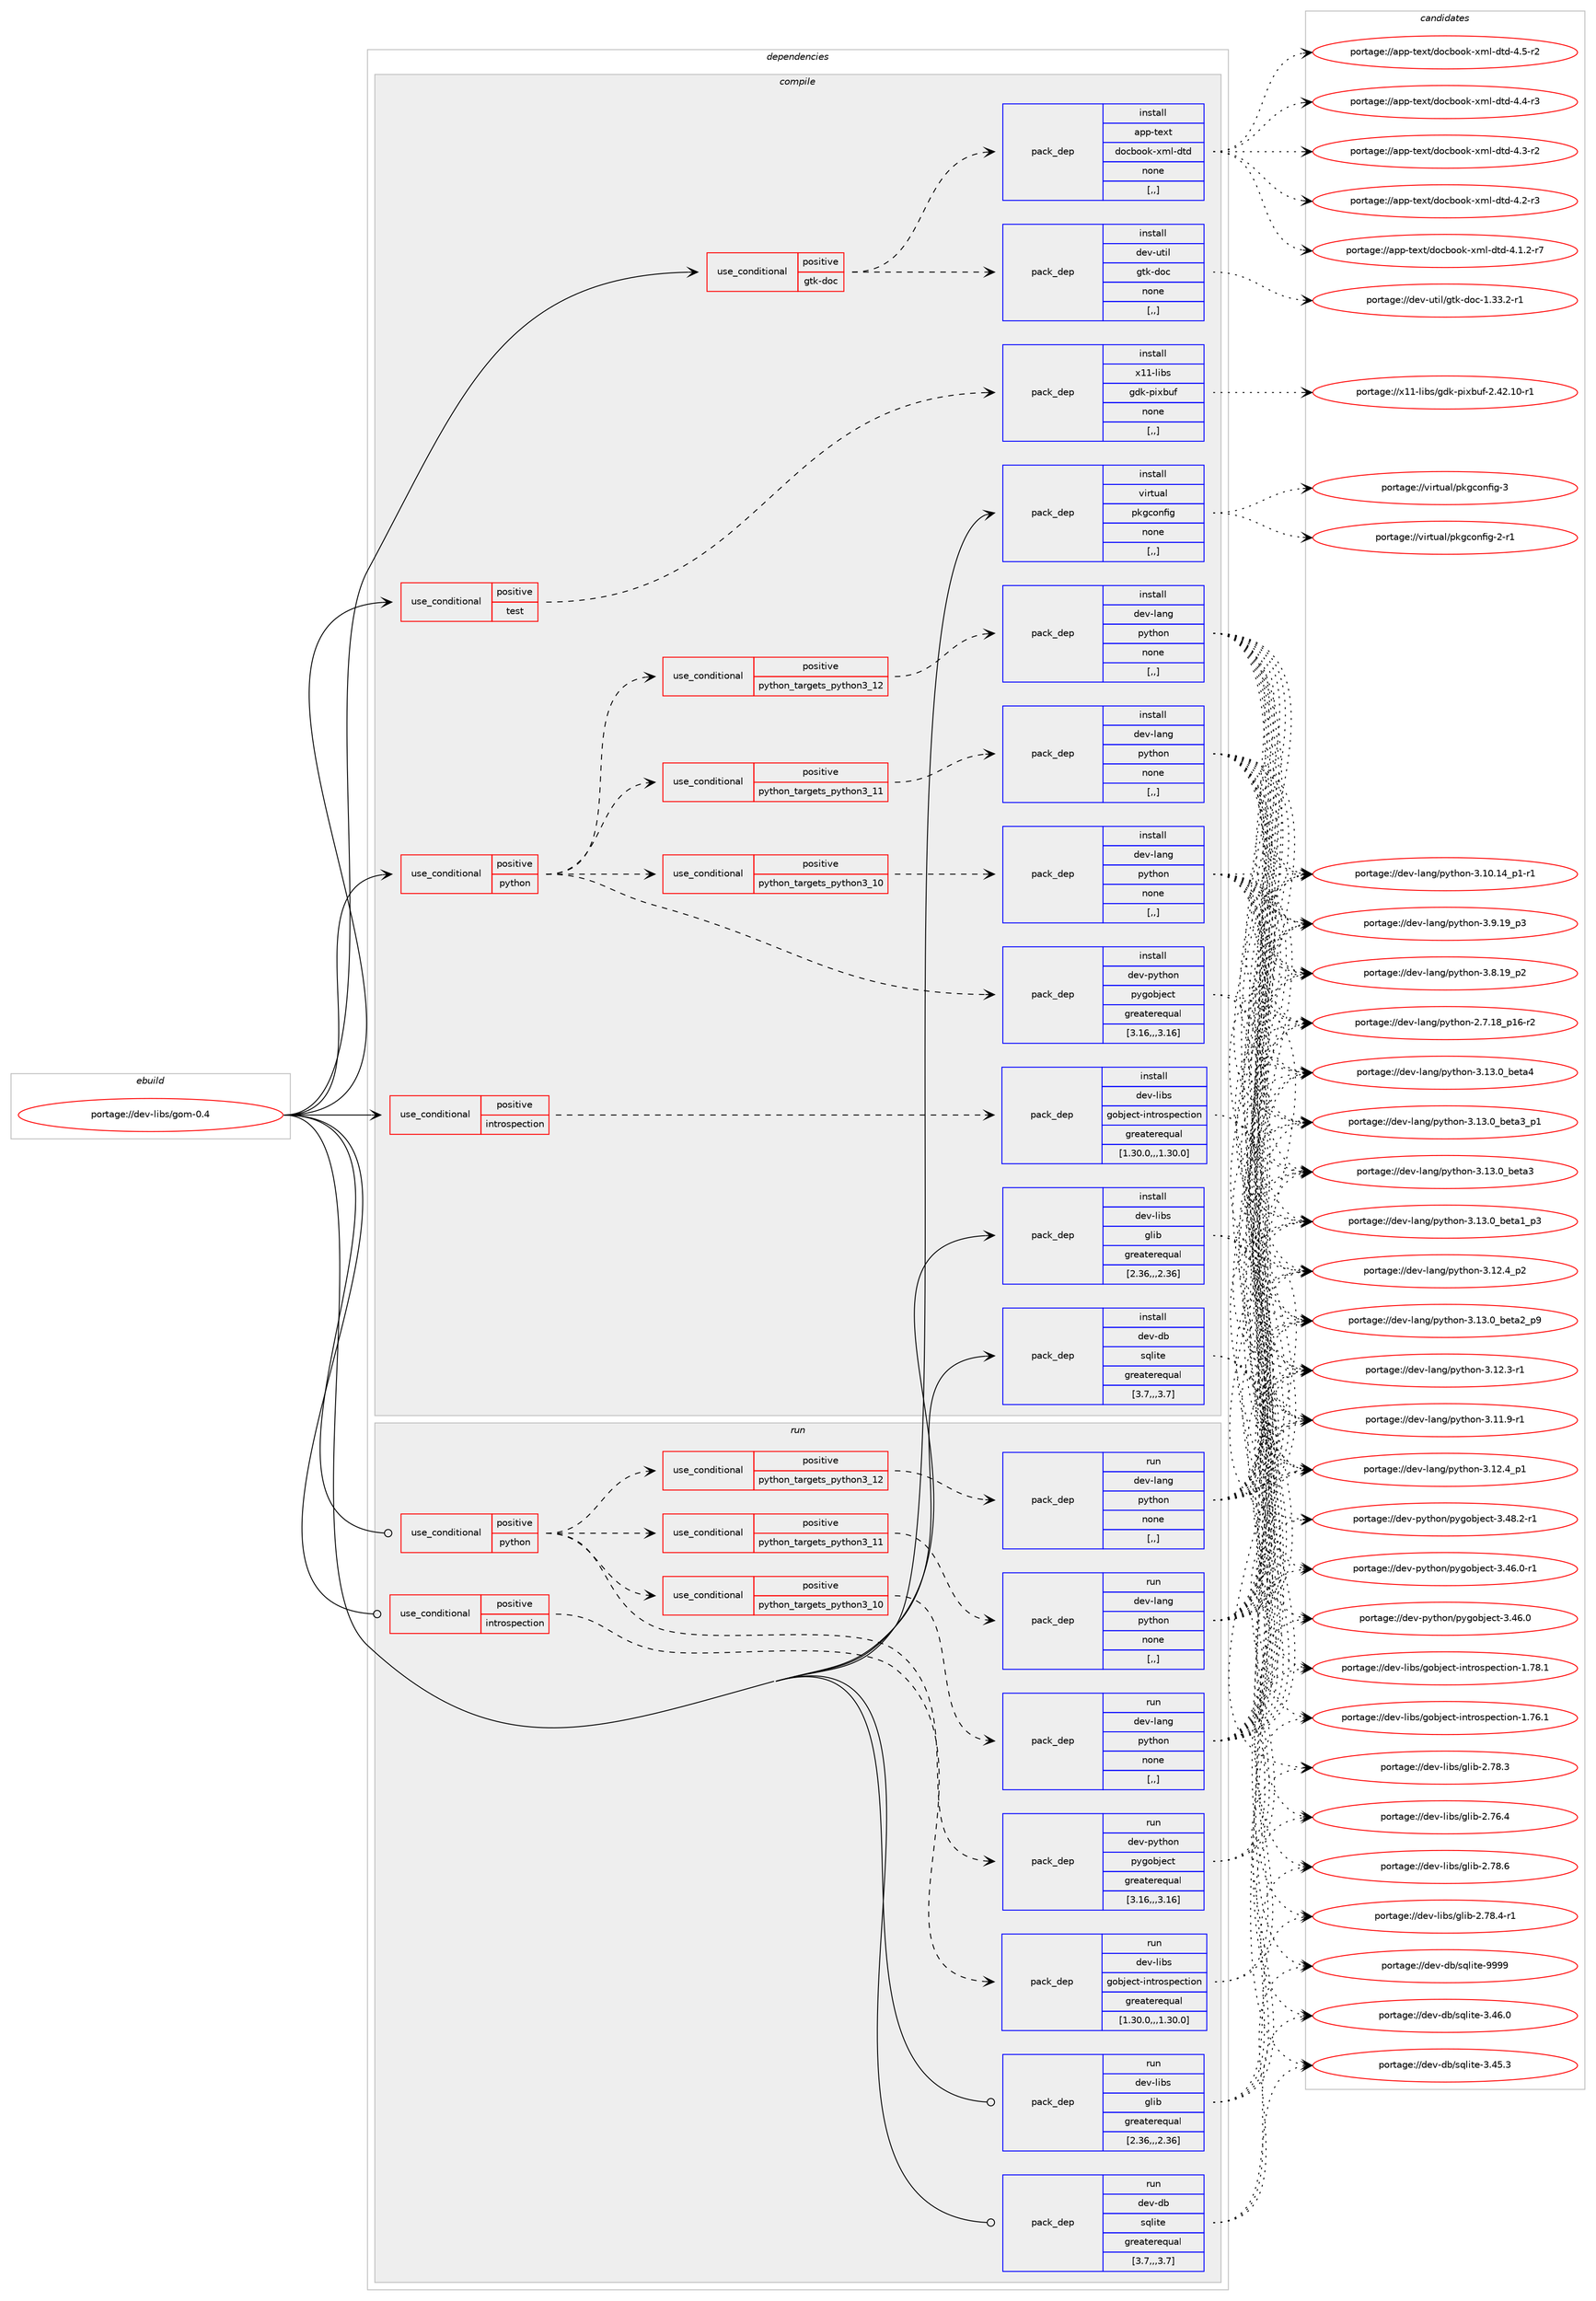 digraph prolog {

# *************
# Graph options
# *************

newrank=true;
concentrate=true;
compound=true;
graph [rankdir=LR,fontname=Helvetica,fontsize=10,ranksep=1.5];#, ranksep=2.5, nodesep=0.2];
edge  [arrowhead=vee];
node  [fontname=Helvetica,fontsize=10];

# **********
# The ebuild
# **********

subgraph cluster_leftcol {
color=gray;
label=<<i>ebuild</i>>;
id [label="portage://dev-libs/gom-0.4", color=red, width=4, href="../dev-libs/gom-0.4.svg"];
}

# ****************
# The dependencies
# ****************

subgraph cluster_midcol {
color=gray;
label=<<i>dependencies</i>>;
subgraph cluster_compile {
fillcolor="#eeeeee";
style=filled;
label=<<i>compile</i>>;
subgraph cond26417 {
dependency108529 [label=<<TABLE BORDER="0" CELLBORDER="1" CELLSPACING="0" CELLPADDING="4"><TR><TD ROWSPAN="3" CELLPADDING="10">use_conditional</TD></TR><TR><TD>positive</TD></TR><TR><TD>gtk-doc</TD></TR></TABLE>>, shape=none, color=red];
subgraph pack80940 {
dependency108530 [label=<<TABLE BORDER="0" CELLBORDER="1" CELLSPACING="0" CELLPADDING="4" WIDTH="220"><TR><TD ROWSPAN="6" CELLPADDING="30">pack_dep</TD></TR><TR><TD WIDTH="110">install</TD></TR><TR><TD>dev-util</TD></TR><TR><TD>gtk-doc</TD></TR><TR><TD>none</TD></TR><TR><TD>[,,]</TD></TR></TABLE>>, shape=none, color=blue];
}
dependency108529:e -> dependency108530:w [weight=20,style="dashed",arrowhead="vee"];
subgraph pack80941 {
dependency108531 [label=<<TABLE BORDER="0" CELLBORDER="1" CELLSPACING="0" CELLPADDING="4" WIDTH="220"><TR><TD ROWSPAN="6" CELLPADDING="30">pack_dep</TD></TR><TR><TD WIDTH="110">install</TD></TR><TR><TD>app-text</TD></TR><TR><TD>docbook-xml-dtd</TD></TR><TR><TD>none</TD></TR><TR><TD>[,,]</TD></TR></TABLE>>, shape=none, color=blue];
}
dependency108529:e -> dependency108531:w [weight=20,style="dashed",arrowhead="vee"];
}
id:e -> dependency108529:w [weight=20,style="solid",arrowhead="vee"];
subgraph cond26418 {
dependency108532 [label=<<TABLE BORDER="0" CELLBORDER="1" CELLSPACING="0" CELLPADDING="4"><TR><TD ROWSPAN="3" CELLPADDING="10">use_conditional</TD></TR><TR><TD>positive</TD></TR><TR><TD>introspection</TD></TR></TABLE>>, shape=none, color=red];
subgraph pack80942 {
dependency108533 [label=<<TABLE BORDER="0" CELLBORDER="1" CELLSPACING="0" CELLPADDING="4" WIDTH="220"><TR><TD ROWSPAN="6" CELLPADDING="30">pack_dep</TD></TR><TR><TD WIDTH="110">install</TD></TR><TR><TD>dev-libs</TD></TR><TR><TD>gobject-introspection</TD></TR><TR><TD>greaterequal</TD></TR><TR><TD>[1.30.0,,,1.30.0]</TD></TR></TABLE>>, shape=none, color=blue];
}
dependency108532:e -> dependency108533:w [weight=20,style="dashed",arrowhead="vee"];
}
id:e -> dependency108532:w [weight=20,style="solid",arrowhead="vee"];
subgraph cond26419 {
dependency108534 [label=<<TABLE BORDER="0" CELLBORDER="1" CELLSPACING="0" CELLPADDING="4"><TR><TD ROWSPAN="3" CELLPADDING="10">use_conditional</TD></TR><TR><TD>positive</TD></TR><TR><TD>python</TD></TR></TABLE>>, shape=none, color=red];
subgraph cond26420 {
dependency108535 [label=<<TABLE BORDER="0" CELLBORDER="1" CELLSPACING="0" CELLPADDING="4"><TR><TD ROWSPAN="3" CELLPADDING="10">use_conditional</TD></TR><TR><TD>positive</TD></TR><TR><TD>python_targets_python3_10</TD></TR></TABLE>>, shape=none, color=red];
subgraph pack80943 {
dependency108536 [label=<<TABLE BORDER="0" CELLBORDER="1" CELLSPACING="0" CELLPADDING="4" WIDTH="220"><TR><TD ROWSPAN="6" CELLPADDING="30">pack_dep</TD></TR><TR><TD WIDTH="110">install</TD></TR><TR><TD>dev-lang</TD></TR><TR><TD>python</TD></TR><TR><TD>none</TD></TR><TR><TD>[,,]</TD></TR></TABLE>>, shape=none, color=blue];
}
dependency108535:e -> dependency108536:w [weight=20,style="dashed",arrowhead="vee"];
}
dependency108534:e -> dependency108535:w [weight=20,style="dashed",arrowhead="vee"];
subgraph cond26421 {
dependency108537 [label=<<TABLE BORDER="0" CELLBORDER="1" CELLSPACING="0" CELLPADDING="4"><TR><TD ROWSPAN="3" CELLPADDING="10">use_conditional</TD></TR><TR><TD>positive</TD></TR><TR><TD>python_targets_python3_11</TD></TR></TABLE>>, shape=none, color=red];
subgraph pack80944 {
dependency108538 [label=<<TABLE BORDER="0" CELLBORDER="1" CELLSPACING="0" CELLPADDING="4" WIDTH="220"><TR><TD ROWSPAN="6" CELLPADDING="30">pack_dep</TD></TR><TR><TD WIDTH="110">install</TD></TR><TR><TD>dev-lang</TD></TR><TR><TD>python</TD></TR><TR><TD>none</TD></TR><TR><TD>[,,]</TD></TR></TABLE>>, shape=none, color=blue];
}
dependency108537:e -> dependency108538:w [weight=20,style="dashed",arrowhead="vee"];
}
dependency108534:e -> dependency108537:w [weight=20,style="dashed",arrowhead="vee"];
subgraph cond26422 {
dependency108539 [label=<<TABLE BORDER="0" CELLBORDER="1" CELLSPACING="0" CELLPADDING="4"><TR><TD ROWSPAN="3" CELLPADDING="10">use_conditional</TD></TR><TR><TD>positive</TD></TR><TR><TD>python_targets_python3_12</TD></TR></TABLE>>, shape=none, color=red];
subgraph pack80945 {
dependency108540 [label=<<TABLE BORDER="0" CELLBORDER="1" CELLSPACING="0" CELLPADDING="4" WIDTH="220"><TR><TD ROWSPAN="6" CELLPADDING="30">pack_dep</TD></TR><TR><TD WIDTH="110">install</TD></TR><TR><TD>dev-lang</TD></TR><TR><TD>python</TD></TR><TR><TD>none</TD></TR><TR><TD>[,,]</TD></TR></TABLE>>, shape=none, color=blue];
}
dependency108539:e -> dependency108540:w [weight=20,style="dashed",arrowhead="vee"];
}
dependency108534:e -> dependency108539:w [weight=20,style="dashed",arrowhead="vee"];
subgraph pack80946 {
dependency108541 [label=<<TABLE BORDER="0" CELLBORDER="1" CELLSPACING="0" CELLPADDING="4" WIDTH="220"><TR><TD ROWSPAN="6" CELLPADDING="30">pack_dep</TD></TR><TR><TD WIDTH="110">install</TD></TR><TR><TD>dev-python</TD></TR><TR><TD>pygobject</TD></TR><TR><TD>greaterequal</TD></TR><TR><TD>[3.16,,,3.16]</TD></TR></TABLE>>, shape=none, color=blue];
}
dependency108534:e -> dependency108541:w [weight=20,style="dashed",arrowhead="vee"];
}
id:e -> dependency108534:w [weight=20,style="solid",arrowhead="vee"];
subgraph cond26423 {
dependency108542 [label=<<TABLE BORDER="0" CELLBORDER="1" CELLSPACING="0" CELLPADDING="4"><TR><TD ROWSPAN="3" CELLPADDING="10">use_conditional</TD></TR><TR><TD>positive</TD></TR><TR><TD>test</TD></TR></TABLE>>, shape=none, color=red];
subgraph pack80947 {
dependency108543 [label=<<TABLE BORDER="0" CELLBORDER="1" CELLSPACING="0" CELLPADDING="4" WIDTH="220"><TR><TD ROWSPAN="6" CELLPADDING="30">pack_dep</TD></TR><TR><TD WIDTH="110">install</TD></TR><TR><TD>x11-libs</TD></TR><TR><TD>gdk-pixbuf</TD></TR><TR><TD>none</TD></TR><TR><TD>[,,]</TD></TR></TABLE>>, shape=none, color=blue];
}
dependency108542:e -> dependency108543:w [weight=20,style="dashed",arrowhead="vee"];
}
id:e -> dependency108542:w [weight=20,style="solid",arrowhead="vee"];
subgraph pack80948 {
dependency108544 [label=<<TABLE BORDER="0" CELLBORDER="1" CELLSPACING="0" CELLPADDING="4" WIDTH="220"><TR><TD ROWSPAN="6" CELLPADDING="30">pack_dep</TD></TR><TR><TD WIDTH="110">install</TD></TR><TR><TD>dev-db</TD></TR><TR><TD>sqlite</TD></TR><TR><TD>greaterequal</TD></TR><TR><TD>[3.7,,,3.7]</TD></TR></TABLE>>, shape=none, color=blue];
}
id:e -> dependency108544:w [weight=20,style="solid",arrowhead="vee"];
subgraph pack80949 {
dependency108545 [label=<<TABLE BORDER="0" CELLBORDER="1" CELLSPACING="0" CELLPADDING="4" WIDTH="220"><TR><TD ROWSPAN="6" CELLPADDING="30">pack_dep</TD></TR><TR><TD WIDTH="110">install</TD></TR><TR><TD>dev-libs</TD></TR><TR><TD>glib</TD></TR><TR><TD>greaterequal</TD></TR><TR><TD>[2.36,,,2.36]</TD></TR></TABLE>>, shape=none, color=blue];
}
id:e -> dependency108545:w [weight=20,style="solid",arrowhead="vee"];
subgraph pack80950 {
dependency108546 [label=<<TABLE BORDER="0" CELLBORDER="1" CELLSPACING="0" CELLPADDING="4" WIDTH="220"><TR><TD ROWSPAN="6" CELLPADDING="30">pack_dep</TD></TR><TR><TD WIDTH="110">install</TD></TR><TR><TD>virtual</TD></TR><TR><TD>pkgconfig</TD></TR><TR><TD>none</TD></TR><TR><TD>[,,]</TD></TR></TABLE>>, shape=none, color=blue];
}
id:e -> dependency108546:w [weight=20,style="solid",arrowhead="vee"];
}
subgraph cluster_compileandrun {
fillcolor="#eeeeee";
style=filled;
label=<<i>compile and run</i>>;
}
subgraph cluster_run {
fillcolor="#eeeeee";
style=filled;
label=<<i>run</i>>;
subgraph cond26424 {
dependency108547 [label=<<TABLE BORDER="0" CELLBORDER="1" CELLSPACING="0" CELLPADDING="4"><TR><TD ROWSPAN="3" CELLPADDING="10">use_conditional</TD></TR><TR><TD>positive</TD></TR><TR><TD>introspection</TD></TR></TABLE>>, shape=none, color=red];
subgraph pack80951 {
dependency108548 [label=<<TABLE BORDER="0" CELLBORDER="1" CELLSPACING="0" CELLPADDING="4" WIDTH="220"><TR><TD ROWSPAN="6" CELLPADDING="30">pack_dep</TD></TR><TR><TD WIDTH="110">run</TD></TR><TR><TD>dev-libs</TD></TR><TR><TD>gobject-introspection</TD></TR><TR><TD>greaterequal</TD></TR><TR><TD>[1.30.0,,,1.30.0]</TD></TR></TABLE>>, shape=none, color=blue];
}
dependency108547:e -> dependency108548:w [weight=20,style="dashed",arrowhead="vee"];
}
id:e -> dependency108547:w [weight=20,style="solid",arrowhead="odot"];
subgraph cond26425 {
dependency108549 [label=<<TABLE BORDER="0" CELLBORDER="1" CELLSPACING="0" CELLPADDING="4"><TR><TD ROWSPAN="3" CELLPADDING="10">use_conditional</TD></TR><TR><TD>positive</TD></TR><TR><TD>python</TD></TR></TABLE>>, shape=none, color=red];
subgraph cond26426 {
dependency108550 [label=<<TABLE BORDER="0" CELLBORDER="1" CELLSPACING="0" CELLPADDING="4"><TR><TD ROWSPAN="3" CELLPADDING="10">use_conditional</TD></TR><TR><TD>positive</TD></TR><TR><TD>python_targets_python3_10</TD></TR></TABLE>>, shape=none, color=red];
subgraph pack80952 {
dependency108551 [label=<<TABLE BORDER="0" CELLBORDER="1" CELLSPACING="0" CELLPADDING="4" WIDTH="220"><TR><TD ROWSPAN="6" CELLPADDING="30">pack_dep</TD></TR><TR><TD WIDTH="110">run</TD></TR><TR><TD>dev-lang</TD></TR><TR><TD>python</TD></TR><TR><TD>none</TD></TR><TR><TD>[,,]</TD></TR></TABLE>>, shape=none, color=blue];
}
dependency108550:e -> dependency108551:w [weight=20,style="dashed",arrowhead="vee"];
}
dependency108549:e -> dependency108550:w [weight=20,style="dashed",arrowhead="vee"];
subgraph cond26427 {
dependency108552 [label=<<TABLE BORDER="0" CELLBORDER="1" CELLSPACING="0" CELLPADDING="4"><TR><TD ROWSPAN="3" CELLPADDING="10">use_conditional</TD></TR><TR><TD>positive</TD></TR><TR><TD>python_targets_python3_11</TD></TR></TABLE>>, shape=none, color=red];
subgraph pack80953 {
dependency108553 [label=<<TABLE BORDER="0" CELLBORDER="1" CELLSPACING="0" CELLPADDING="4" WIDTH="220"><TR><TD ROWSPAN="6" CELLPADDING="30">pack_dep</TD></TR><TR><TD WIDTH="110">run</TD></TR><TR><TD>dev-lang</TD></TR><TR><TD>python</TD></TR><TR><TD>none</TD></TR><TR><TD>[,,]</TD></TR></TABLE>>, shape=none, color=blue];
}
dependency108552:e -> dependency108553:w [weight=20,style="dashed",arrowhead="vee"];
}
dependency108549:e -> dependency108552:w [weight=20,style="dashed",arrowhead="vee"];
subgraph cond26428 {
dependency108554 [label=<<TABLE BORDER="0" CELLBORDER="1" CELLSPACING="0" CELLPADDING="4"><TR><TD ROWSPAN="3" CELLPADDING="10">use_conditional</TD></TR><TR><TD>positive</TD></TR><TR><TD>python_targets_python3_12</TD></TR></TABLE>>, shape=none, color=red];
subgraph pack80954 {
dependency108555 [label=<<TABLE BORDER="0" CELLBORDER="1" CELLSPACING="0" CELLPADDING="4" WIDTH="220"><TR><TD ROWSPAN="6" CELLPADDING="30">pack_dep</TD></TR><TR><TD WIDTH="110">run</TD></TR><TR><TD>dev-lang</TD></TR><TR><TD>python</TD></TR><TR><TD>none</TD></TR><TR><TD>[,,]</TD></TR></TABLE>>, shape=none, color=blue];
}
dependency108554:e -> dependency108555:w [weight=20,style="dashed",arrowhead="vee"];
}
dependency108549:e -> dependency108554:w [weight=20,style="dashed",arrowhead="vee"];
subgraph pack80955 {
dependency108556 [label=<<TABLE BORDER="0" CELLBORDER="1" CELLSPACING="0" CELLPADDING="4" WIDTH="220"><TR><TD ROWSPAN="6" CELLPADDING="30">pack_dep</TD></TR><TR><TD WIDTH="110">run</TD></TR><TR><TD>dev-python</TD></TR><TR><TD>pygobject</TD></TR><TR><TD>greaterequal</TD></TR><TR><TD>[3.16,,,3.16]</TD></TR></TABLE>>, shape=none, color=blue];
}
dependency108549:e -> dependency108556:w [weight=20,style="dashed",arrowhead="vee"];
}
id:e -> dependency108549:w [weight=20,style="solid",arrowhead="odot"];
subgraph pack80956 {
dependency108557 [label=<<TABLE BORDER="0" CELLBORDER="1" CELLSPACING="0" CELLPADDING="4" WIDTH="220"><TR><TD ROWSPAN="6" CELLPADDING="30">pack_dep</TD></TR><TR><TD WIDTH="110">run</TD></TR><TR><TD>dev-db</TD></TR><TR><TD>sqlite</TD></TR><TR><TD>greaterequal</TD></TR><TR><TD>[3.7,,,3.7]</TD></TR></TABLE>>, shape=none, color=blue];
}
id:e -> dependency108557:w [weight=20,style="solid",arrowhead="odot"];
subgraph pack80957 {
dependency108558 [label=<<TABLE BORDER="0" CELLBORDER="1" CELLSPACING="0" CELLPADDING="4" WIDTH="220"><TR><TD ROWSPAN="6" CELLPADDING="30">pack_dep</TD></TR><TR><TD WIDTH="110">run</TD></TR><TR><TD>dev-libs</TD></TR><TR><TD>glib</TD></TR><TR><TD>greaterequal</TD></TR><TR><TD>[2.36,,,2.36]</TD></TR></TABLE>>, shape=none, color=blue];
}
id:e -> dependency108558:w [weight=20,style="solid",arrowhead="odot"];
}
}

# **************
# The candidates
# **************

subgraph cluster_choices {
rank=same;
color=gray;
label=<<i>candidates</i>>;

subgraph choice80940 {
color=black;
nodesep=1;
choice10010111845117116105108471031161074510011199454946515146504511449 [label="portage://dev-util/gtk-doc-1.33.2-r1", color=red, width=4,href="../dev-util/gtk-doc-1.33.2-r1.svg"];
dependency108530:e -> choice10010111845117116105108471031161074510011199454946515146504511449:w [style=dotted,weight="100"];
}
subgraph choice80941 {
color=black;
nodesep=1;
choice97112112451161011201164710011199981111111074512010910845100116100455246534511450 [label="portage://app-text/docbook-xml-dtd-4.5-r2", color=red, width=4,href="../app-text/docbook-xml-dtd-4.5-r2.svg"];
choice97112112451161011201164710011199981111111074512010910845100116100455246524511451 [label="portage://app-text/docbook-xml-dtd-4.4-r3", color=red, width=4,href="../app-text/docbook-xml-dtd-4.4-r3.svg"];
choice97112112451161011201164710011199981111111074512010910845100116100455246514511450 [label="portage://app-text/docbook-xml-dtd-4.3-r2", color=red, width=4,href="../app-text/docbook-xml-dtd-4.3-r2.svg"];
choice97112112451161011201164710011199981111111074512010910845100116100455246504511451 [label="portage://app-text/docbook-xml-dtd-4.2-r3", color=red, width=4,href="../app-text/docbook-xml-dtd-4.2-r3.svg"];
choice971121124511610112011647100111999811111110745120109108451001161004552464946504511455 [label="portage://app-text/docbook-xml-dtd-4.1.2-r7", color=red, width=4,href="../app-text/docbook-xml-dtd-4.1.2-r7.svg"];
dependency108531:e -> choice97112112451161011201164710011199981111111074512010910845100116100455246534511450:w [style=dotted,weight="100"];
dependency108531:e -> choice97112112451161011201164710011199981111111074512010910845100116100455246524511451:w [style=dotted,weight="100"];
dependency108531:e -> choice97112112451161011201164710011199981111111074512010910845100116100455246514511450:w [style=dotted,weight="100"];
dependency108531:e -> choice97112112451161011201164710011199981111111074512010910845100116100455246504511451:w [style=dotted,weight="100"];
dependency108531:e -> choice971121124511610112011647100111999811111110745120109108451001161004552464946504511455:w [style=dotted,weight="100"];
}
subgraph choice80942 {
color=black;
nodesep=1;
choice1001011184510810598115471031119810610199116451051101161141111151121019911610511111045494655564649 [label="portage://dev-libs/gobject-introspection-1.78.1", color=red, width=4,href="../dev-libs/gobject-introspection-1.78.1.svg"];
choice1001011184510810598115471031119810610199116451051101161141111151121019911610511111045494655544649 [label="portage://dev-libs/gobject-introspection-1.76.1", color=red, width=4,href="../dev-libs/gobject-introspection-1.76.1.svg"];
dependency108533:e -> choice1001011184510810598115471031119810610199116451051101161141111151121019911610511111045494655564649:w [style=dotted,weight="100"];
dependency108533:e -> choice1001011184510810598115471031119810610199116451051101161141111151121019911610511111045494655544649:w [style=dotted,weight="100"];
}
subgraph choice80943 {
color=black;
nodesep=1;
choice1001011184510897110103471121211161041111104551464951464895981011169752 [label="portage://dev-lang/python-3.13.0_beta4", color=red, width=4,href="../dev-lang/python-3.13.0_beta4.svg"];
choice10010111845108971101034711212111610411111045514649514648959810111697519511249 [label="portage://dev-lang/python-3.13.0_beta3_p1", color=red, width=4,href="../dev-lang/python-3.13.0_beta3_p1.svg"];
choice1001011184510897110103471121211161041111104551464951464895981011169751 [label="portage://dev-lang/python-3.13.0_beta3", color=red, width=4,href="../dev-lang/python-3.13.0_beta3.svg"];
choice10010111845108971101034711212111610411111045514649514648959810111697509511257 [label="portage://dev-lang/python-3.13.0_beta2_p9", color=red, width=4,href="../dev-lang/python-3.13.0_beta2_p9.svg"];
choice10010111845108971101034711212111610411111045514649514648959810111697499511251 [label="portage://dev-lang/python-3.13.0_beta1_p3", color=red, width=4,href="../dev-lang/python-3.13.0_beta1_p3.svg"];
choice100101118451089711010347112121116104111110455146495046529511250 [label="portage://dev-lang/python-3.12.4_p2", color=red, width=4,href="../dev-lang/python-3.12.4_p2.svg"];
choice100101118451089711010347112121116104111110455146495046529511249 [label="portage://dev-lang/python-3.12.4_p1", color=red, width=4,href="../dev-lang/python-3.12.4_p1.svg"];
choice100101118451089711010347112121116104111110455146495046514511449 [label="portage://dev-lang/python-3.12.3-r1", color=red, width=4,href="../dev-lang/python-3.12.3-r1.svg"];
choice100101118451089711010347112121116104111110455146494946574511449 [label="portage://dev-lang/python-3.11.9-r1", color=red, width=4,href="../dev-lang/python-3.11.9-r1.svg"];
choice100101118451089711010347112121116104111110455146494846495295112494511449 [label="portage://dev-lang/python-3.10.14_p1-r1", color=red, width=4,href="../dev-lang/python-3.10.14_p1-r1.svg"];
choice100101118451089711010347112121116104111110455146574649579511251 [label="portage://dev-lang/python-3.9.19_p3", color=red, width=4,href="../dev-lang/python-3.9.19_p3.svg"];
choice100101118451089711010347112121116104111110455146564649579511250 [label="portage://dev-lang/python-3.8.19_p2", color=red, width=4,href="../dev-lang/python-3.8.19_p2.svg"];
choice100101118451089711010347112121116104111110455046554649569511249544511450 [label="portage://dev-lang/python-2.7.18_p16-r2", color=red, width=4,href="../dev-lang/python-2.7.18_p16-r2.svg"];
dependency108536:e -> choice1001011184510897110103471121211161041111104551464951464895981011169752:w [style=dotted,weight="100"];
dependency108536:e -> choice10010111845108971101034711212111610411111045514649514648959810111697519511249:w [style=dotted,weight="100"];
dependency108536:e -> choice1001011184510897110103471121211161041111104551464951464895981011169751:w [style=dotted,weight="100"];
dependency108536:e -> choice10010111845108971101034711212111610411111045514649514648959810111697509511257:w [style=dotted,weight="100"];
dependency108536:e -> choice10010111845108971101034711212111610411111045514649514648959810111697499511251:w [style=dotted,weight="100"];
dependency108536:e -> choice100101118451089711010347112121116104111110455146495046529511250:w [style=dotted,weight="100"];
dependency108536:e -> choice100101118451089711010347112121116104111110455146495046529511249:w [style=dotted,weight="100"];
dependency108536:e -> choice100101118451089711010347112121116104111110455146495046514511449:w [style=dotted,weight="100"];
dependency108536:e -> choice100101118451089711010347112121116104111110455146494946574511449:w [style=dotted,weight="100"];
dependency108536:e -> choice100101118451089711010347112121116104111110455146494846495295112494511449:w [style=dotted,weight="100"];
dependency108536:e -> choice100101118451089711010347112121116104111110455146574649579511251:w [style=dotted,weight="100"];
dependency108536:e -> choice100101118451089711010347112121116104111110455146564649579511250:w [style=dotted,weight="100"];
dependency108536:e -> choice100101118451089711010347112121116104111110455046554649569511249544511450:w [style=dotted,weight="100"];
}
subgraph choice80944 {
color=black;
nodesep=1;
choice1001011184510897110103471121211161041111104551464951464895981011169752 [label="portage://dev-lang/python-3.13.0_beta4", color=red, width=4,href="../dev-lang/python-3.13.0_beta4.svg"];
choice10010111845108971101034711212111610411111045514649514648959810111697519511249 [label="portage://dev-lang/python-3.13.0_beta3_p1", color=red, width=4,href="../dev-lang/python-3.13.0_beta3_p1.svg"];
choice1001011184510897110103471121211161041111104551464951464895981011169751 [label="portage://dev-lang/python-3.13.0_beta3", color=red, width=4,href="../dev-lang/python-3.13.0_beta3.svg"];
choice10010111845108971101034711212111610411111045514649514648959810111697509511257 [label="portage://dev-lang/python-3.13.0_beta2_p9", color=red, width=4,href="../dev-lang/python-3.13.0_beta2_p9.svg"];
choice10010111845108971101034711212111610411111045514649514648959810111697499511251 [label="portage://dev-lang/python-3.13.0_beta1_p3", color=red, width=4,href="../dev-lang/python-3.13.0_beta1_p3.svg"];
choice100101118451089711010347112121116104111110455146495046529511250 [label="portage://dev-lang/python-3.12.4_p2", color=red, width=4,href="../dev-lang/python-3.12.4_p2.svg"];
choice100101118451089711010347112121116104111110455146495046529511249 [label="portage://dev-lang/python-3.12.4_p1", color=red, width=4,href="../dev-lang/python-3.12.4_p1.svg"];
choice100101118451089711010347112121116104111110455146495046514511449 [label="portage://dev-lang/python-3.12.3-r1", color=red, width=4,href="../dev-lang/python-3.12.3-r1.svg"];
choice100101118451089711010347112121116104111110455146494946574511449 [label="portage://dev-lang/python-3.11.9-r1", color=red, width=4,href="../dev-lang/python-3.11.9-r1.svg"];
choice100101118451089711010347112121116104111110455146494846495295112494511449 [label="portage://dev-lang/python-3.10.14_p1-r1", color=red, width=4,href="../dev-lang/python-3.10.14_p1-r1.svg"];
choice100101118451089711010347112121116104111110455146574649579511251 [label="portage://dev-lang/python-3.9.19_p3", color=red, width=4,href="../dev-lang/python-3.9.19_p3.svg"];
choice100101118451089711010347112121116104111110455146564649579511250 [label="portage://dev-lang/python-3.8.19_p2", color=red, width=4,href="../dev-lang/python-3.8.19_p2.svg"];
choice100101118451089711010347112121116104111110455046554649569511249544511450 [label="portage://dev-lang/python-2.7.18_p16-r2", color=red, width=4,href="../dev-lang/python-2.7.18_p16-r2.svg"];
dependency108538:e -> choice1001011184510897110103471121211161041111104551464951464895981011169752:w [style=dotted,weight="100"];
dependency108538:e -> choice10010111845108971101034711212111610411111045514649514648959810111697519511249:w [style=dotted,weight="100"];
dependency108538:e -> choice1001011184510897110103471121211161041111104551464951464895981011169751:w [style=dotted,weight="100"];
dependency108538:e -> choice10010111845108971101034711212111610411111045514649514648959810111697509511257:w [style=dotted,weight="100"];
dependency108538:e -> choice10010111845108971101034711212111610411111045514649514648959810111697499511251:w [style=dotted,weight="100"];
dependency108538:e -> choice100101118451089711010347112121116104111110455146495046529511250:w [style=dotted,weight="100"];
dependency108538:e -> choice100101118451089711010347112121116104111110455146495046529511249:w [style=dotted,weight="100"];
dependency108538:e -> choice100101118451089711010347112121116104111110455146495046514511449:w [style=dotted,weight="100"];
dependency108538:e -> choice100101118451089711010347112121116104111110455146494946574511449:w [style=dotted,weight="100"];
dependency108538:e -> choice100101118451089711010347112121116104111110455146494846495295112494511449:w [style=dotted,weight="100"];
dependency108538:e -> choice100101118451089711010347112121116104111110455146574649579511251:w [style=dotted,weight="100"];
dependency108538:e -> choice100101118451089711010347112121116104111110455146564649579511250:w [style=dotted,weight="100"];
dependency108538:e -> choice100101118451089711010347112121116104111110455046554649569511249544511450:w [style=dotted,weight="100"];
}
subgraph choice80945 {
color=black;
nodesep=1;
choice1001011184510897110103471121211161041111104551464951464895981011169752 [label="portage://dev-lang/python-3.13.0_beta4", color=red, width=4,href="../dev-lang/python-3.13.0_beta4.svg"];
choice10010111845108971101034711212111610411111045514649514648959810111697519511249 [label="portage://dev-lang/python-3.13.0_beta3_p1", color=red, width=4,href="../dev-lang/python-3.13.0_beta3_p1.svg"];
choice1001011184510897110103471121211161041111104551464951464895981011169751 [label="portage://dev-lang/python-3.13.0_beta3", color=red, width=4,href="../dev-lang/python-3.13.0_beta3.svg"];
choice10010111845108971101034711212111610411111045514649514648959810111697509511257 [label="portage://dev-lang/python-3.13.0_beta2_p9", color=red, width=4,href="../dev-lang/python-3.13.0_beta2_p9.svg"];
choice10010111845108971101034711212111610411111045514649514648959810111697499511251 [label="portage://dev-lang/python-3.13.0_beta1_p3", color=red, width=4,href="../dev-lang/python-3.13.0_beta1_p3.svg"];
choice100101118451089711010347112121116104111110455146495046529511250 [label="portage://dev-lang/python-3.12.4_p2", color=red, width=4,href="../dev-lang/python-3.12.4_p2.svg"];
choice100101118451089711010347112121116104111110455146495046529511249 [label="portage://dev-lang/python-3.12.4_p1", color=red, width=4,href="../dev-lang/python-3.12.4_p1.svg"];
choice100101118451089711010347112121116104111110455146495046514511449 [label="portage://dev-lang/python-3.12.3-r1", color=red, width=4,href="../dev-lang/python-3.12.3-r1.svg"];
choice100101118451089711010347112121116104111110455146494946574511449 [label="portage://dev-lang/python-3.11.9-r1", color=red, width=4,href="../dev-lang/python-3.11.9-r1.svg"];
choice100101118451089711010347112121116104111110455146494846495295112494511449 [label="portage://dev-lang/python-3.10.14_p1-r1", color=red, width=4,href="../dev-lang/python-3.10.14_p1-r1.svg"];
choice100101118451089711010347112121116104111110455146574649579511251 [label="portage://dev-lang/python-3.9.19_p3", color=red, width=4,href="../dev-lang/python-3.9.19_p3.svg"];
choice100101118451089711010347112121116104111110455146564649579511250 [label="portage://dev-lang/python-3.8.19_p2", color=red, width=4,href="../dev-lang/python-3.8.19_p2.svg"];
choice100101118451089711010347112121116104111110455046554649569511249544511450 [label="portage://dev-lang/python-2.7.18_p16-r2", color=red, width=4,href="../dev-lang/python-2.7.18_p16-r2.svg"];
dependency108540:e -> choice1001011184510897110103471121211161041111104551464951464895981011169752:w [style=dotted,weight="100"];
dependency108540:e -> choice10010111845108971101034711212111610411111045514649514648959810111697519511249:w [style=dotted,weight="100"];
dependency108540:e -> choice1001011184510897110103471121211161041111104551464951464895981011169751:w [style=dotted,weight="100"];
dependency108540:e -> choice10010111845108971101034711212111610411111045514649514648959810111697509511257:w [style=dotted,weight="100"];
dependency108540:e -> choice10010111845108971101034711212111610411111045514649514648959810111697499511251:w [style=dotted,weight="100"];
dependency108540:e -> choice100101118451089711010347112121116104111110455146495046529511250:w [style=dotted,weight="100"];
dependency108540:e -> choice100101118451089711010347112121116104111110455146495046529511249:w [style=dotted,weight="100"];
dependency108540:e -> choice100101118451089711010347112121116104111110455146495046514511449:w [style=dotted,weight="100"];
dependency108540:e -> choice100101118451089711010347112121116104111110455146494946574511449:w [style=dotted,weight="100"];
dependency108540:e -> choice100101118451089711010347112121116104111110455146494846495295112494511449:w [style=dotted,weight="100"];
dependency108540:e -> choice100101118451089711010347112121116104111110455146574649579511251:w [style=dotted,weight="100"];
dependency108540:e -> choice100101118451089711010347112121116104111110455146564649579511250:w [style=dotted,weight="100"];
dependency108540:e -> choice100101118451089711010347112121116104111110455046554649569511249544511450:w [style=dotted,weight="100"];
}
subgraph choice80946 {
color=black;
nodesep=1;
choice10010111845112121116104111110471121211031119810610199116455146525646504511449 [label="portage://dev-python/pygobject-3.48.2-r1", color=red, width=4,href="../dev-python/pygobject-3.48.2-r1.svg"];
choice10010111845112121116104111110471121211031119810610199116455146525446484511449 [label="portage://dev-python/pygobject-3.46.0-r1", color=red, width=4,href="../dev-python/pygobject-3.46.0-r1.svg"];
choice1001011184511212111610411111047112121103111981061019911645514652544648 [label="portage://dev-python/pygobject-3.46.0", color=red, width=4,href="../dev-python/pygobject-3.46.0.svg"];
dependency108541:e -> choice10010111845112121116104111110471121211031119810610199116455146525646504511449:w [style=dotted,weight="100"];
dependency108541:e -> choice10010111845112121116104111110471121211031119810610199116455146525446484511449:w [style=dotted,weight="100"];
dependency108541:e -> choice1001011184511212111610411111047112121103111981061019911645514652544648:w [style=dotted,weight="100"];
}
subgraph choice80947 {
color=black;
nodesep=1;
choice1204949451081059811547103100107451121051209811710245504652504649484511449 [label="portage://x11-libs/gdk-pixbuf-2.42.10-r1", color=red, width=4,href="../x11-libs/gdk-pixbuf-2.42.10-r1.svg"];
dependency108543:e -> choice1204949451081059811547103100107451121051209811710245504652504649484511449:w [style=dotted,weight="100"];
}
subgraph choice80948 {
color=black;
nodesep=1;
choice1001011184510098471151131081051161014557575757 [label="portage://dev-db/sqlite-9999", color=red, width=4,href="../dev-db/sqlite-9999.svg"];
choice10010111845100984711511310810511610145514652544648 [label="portage://dev-db/sqlite-3.46.0", color=red, width=4,href="../dev-db/sqlite-3.46.0.svg"];
choice10010111845100984711511310810511610145514652534651 [label="portage://dev-db/sqlite-3.45.3", color=red, width=4,href="../dev-db/sqlite-3.45.3.svg"];
dependency108544:e -> choice1001011184510098471151131081051161014557575757:w [style=dotted,weight="100"];
dependency108544:e -> choice10010111845100984711511310810511610145514652544648:w [style=dotted,weight="100"];
dependency108544:e -> choice10010111845100984711511310810511610145514652534651:w [style=dotted,weight="100"];
}
subgraph choice80949 {
color=black;
nodesep=1;
choice1001011184510810598115471031081059845504655564654 [label="portage://dev-libs/glib-2.78.6", color=red, width=4,href="../dev-libs/glib-2.78.6.svg"];
choice10010111845108105981154710310810598455046555646524511449 [label="portage://dev-libs/glib-2.78.4-r1", color=red, width=4,href="../dev-libs/glib-2.78.4-r1.svg"];
choice1001011184510810598115471031081059845504655564651 [label="portage://dev-libs/glib-2.78.3", color=red, width=4,href="../dev-libs/glib-2.78.3.svg"];
choice1001011184510810598115471031081059845504655544652 [label="portage://dev-libs/glib-2.76.4", color=red, width=4,href="../dev-libs/glib-2.76.4.svg"];
dependency108545:e -> choice1001011184510810598115471031081059845504655564654:w [style=dotted,weight="100"];
dependency108545:e -> choice10010111845108105981154710310810598455046555646524511449:w [style=dotted,weight="100"];
dependency108545:e -> choice1001011184510810598115471031081059845504655564651:w [style=dotted,weight="100"];
dependency108545:e -> choice1001011184510810598115471031081059845504655544652:w [style=dotted,weight="100"];
}
subgraph choice80950 {
color=black;
nodesep=1;
choice1181051141161179710847112107103991111101021051034551 [label="portage://virtual/pkgconfig-3", color=red, width=4,href="../virtual/pkgconfig-3.svg"];
choice11810511411611797108471121071039911111010210510345504511449 [label="portage://virtual/pkgconfig-2-r1", color=red, width=4,href="../virtual/pkgconfig-2-r1.svg"];
dependency108546:e -> choice1181051141161179710847112107103991111101021051034551:w [style=dotted,weight="100"];
dependency108546:e -> choice11810511411611797108471121071039911111010210510345504511449:w [style=dotted,weight="100"];
}
subgraph choice80951 {
color=black;
nodesep=1;
choice1001011184510810598115471031119810610199116451051101161141111151121019911610511111045494655564649 [label="portage://dev-libs/gobject-introspection-1.78.1", color=red, width=4,href="../dev-libs/gobject-introspection-1.78.1.svg"];
choice1001011184510810598115471031119810610199116451051101161141111151121019911610511111045494655544649 [label="portage://dev-libs/gobject-introspection-1.76.1", color=red, width=4,href="../dev-libs/gobject-introspection-1.76.1.svg"];
dependency108548:e -> choice1001011184510810598115471031119810610199116451051101161141111151121019911610511111045494655564649:w [style=dotted,weight="100"];
dependency108548:e -> choice1001011184510810598115471031119810610199116451051101161141111151121019911610511111045494655544649:w [style=dotted,weight="100"];
}
subgraph choice80952 {
color=black;
nodesep=1;
choice1001011184510897110103471121211161041111104551464951464895981011169752 [label="portage://dev-lang/python-3.13.0_beta4", color=red, width=4,href="../dev-lang/python-3.13.0_beta4.svg"];
choice10010111845108971101034711212111610411111045514649514648959810111697519511249 [label="portage://dev-lang/python-3.13.0_beta3_p1", color=red, width=4,href="../dev-lang/python-3.13.0_beta3_p1.svg"];
choice1001011184510897110103471121211161041111104551464951464895981011169751 [label="portage://dev-lang/python-3.13.0_beta3", color=red, width=4,href="../dev-lang/python-3.13.0_beta3.svg"];
choice10010111845108971101034711212111610411111045514649514648959810111697509511257 [label="portage://dev-lang/python-3.13.0_beta2_p9", color=red, width=4,href="../dev-lang/python-3.13.0_beta2_p9.svg"];
choice10010111845108971101034711212111610411111045514649514648959810111697499511251 [label="portage://dev-lang/python-3.13.0_beta1_p3", color=red, width=4,href="../dev-lang/python-3.13.0_beta1_p3.svg"];
choice100101118451089711010347112121116104111110455146495046529511250 [label="portage://dev-lang/python-3.12.4_p2", color=red, width=4,href="../dev-lang/python-3.12.4_p2.svg"];
choice100101118451089711010347112121116104111110455146495046529511249 [label="portage://dev-lang/python-3.12.4_p1", color=red, width=4,href="../dev-lang/python-3.12.4_p1.svg"];
choice100101118451089711010347112121116104111110455146495046514511449 [label="portage://dev-lang/python-3.12.3-r1", color=red, width=4,href="../dev-lang/python-3.12.3-r1.svg"];
choice100101118451089711010347112121116104111110455146494946574511449 [label="portage://dev-lang/python-3.11.9-r1", color=red, width=4,href="../dev-lang/python-3.11.9-r1.svg"];
choice100101118451089711010347112121116104111110455146494846495295112494511449 [label="portage://dev-lang/python-3.10.14_p1-r1", color=red, width=4,href="../dev-lang/python-3.10.14_p1-r1.svg"];
choice100101118451089711010347112121116104111110455146574649579511251 [label="portage://dev-lang/python-3.9.19_p3", color=red, width=4,href="../dev-lang/python-3.9.19_p3.svg"];
choice100101118451089711010347112121116104111110455146564649579511250 [label="portage://dev-lang/python-3.8.19_p2", color=red, width=4,href="../dev-lang/python-3.8.19_p2.svg"];
choice100101118451089711010347112121116104111110455046554649569511249544511450 [label="portage://dev-lang/python-2.7.18_p16-r2", color=red, width=4,href="../dev-lang/python-2.7.18_p16-r2.svg"];
dependency108551:e -> choice1001011184510897110103471121211161041111104551464951464895981011169752:w [style=dotted,weight="100"];
dependency108551:e -> choice10010111845108971101034711212111610411111045514649514648959810111697519511249:w [style=dotted,weight="100"];
dependency108551:e -> choice1001011184510897110103471121211161041111104551464951464895981011169751:w [style=dotted,weight="100"];
dependency108551:e -> choice10010111845108971101034711212111610411111045514649514648959810111697509511257:w [style=dotted,weight="100"];
dependency108551:e -> choice10010111845108971101034711212111610411111045514649514648959810111697499511251:w [style=dotted,weight="100"];
dependency108551:e -> choice100101118451089711010347112121116104111110455146495046529511250:w [style=dotted,weight="100"];
dependency108551:e -> choice100101118451089711010347112121116104111110455146495046529511249:w [style=dotted,weight="100"];
dependency108551:e -> choice100101118451089711010347112121116104111110455146495046514511449:w [style=dotted,weight="100"];
dependency108551:e -> choice100101118451089711010347112121116104111110455146494946574511449:w [style=dotted,weight="100"];
dependency108551:e -> choice100101118451089711010347112121116104111110455146494846495295112494511449:w [style=dotted,weight="100"];
dependency108551:e -> choice100101118451089711010347112121116104111110455146574649579511251:w [style=dotted,weight="100"];
dependency108551:e -> choice100101118451089711010347112121116104111110455146564649579511250:w [style=dotted,weight="100"];
dependency108551:e -> choice100101118451089711010347112121116104111110455046554649569511249544511450:w [style=dotted,weight="100"];
}
subgraph choice80953 {
color=black;
nodesep=1;
choice1001011184510897110103471121211161041111104551464951464895981011169752 [label="portage://dev-lang/python-3.13.0_beta4", color=red, width=4,href="../dev-lang/python-3.13.0_beta4.svg"];
choice10010111845108971101034711212111610411111045514649514648959810111697519511249 [label="portage://dev-lang/python-3.13.0_beta3_p1", color=red, width=4,href="../dev-lang/python-3.13.0_beta3_p1.svg"];
choice1001011184510897110103471121211161041111104551464951464895981011169751 [label="portage://dev-lang/python-3.13.0_beta3", color=red, width=4,href="../dev-lang/python-3.13.0_beta3.svg"];
choice10010111845108971101034711212111610411111045514649514648959810111697509511257 [label="portage://dev-lang/python-3.13.0_beta2_p9", color=red, width=4,href="../dev-lang/python-3.13.0_beta2_p9.svg"];
choice10010111845108971101034711212111610411111045514649514648959810111697499511251 [label="portage://dev-lang/python-3.13.0_beta1_p3", color=red, width=4,href="../dev-lang/python-3.13.0_beta1_p3.svg"];
choice100101118451089711010347112121116104111110455146495046529511250 [label="portage://dev-lang/python-3.12.4_p2", color=red, width=4,href="../dev-lang/python-3.12.4_p2.svg"];
choice100101118451089711010347112121116104111110455146495046529511249 [label="portage://dev-lang/python-3.12.4_p1", color=red, width=4,href="../dev-lang/python-3.12.4_p1.svg"];
choice100101118451089711010347112121116104111110455146495046514511449 [label="portage://dev-lang/python-3.12.3-r1", color=red, width=4,href="../dev-lang/python-3.12.3-r1.svg"];
choice100101118451089711010347112121116104111110455146494946574511449 [label="portage://dev-lang/python-3.11.9-r1", color=red, width=4,href="../dev-lang/python-3.11.9-r1.svg"];
choice100101118451089711010347112121116104111110455146494846495295112494511449 [label="portage://dev-lang/python-3.10.14_p1-r1", color=red, width=4,href="../dev-lang/python-3.10.14_p1-r1.svg"];
choice100101118451089711010347112121116104111110455146574649579511251 [label="portage://dev-lang/python-3.9.19_p3", color=red, width=4,href="../dev-lang/python-3.9.19_p3.svg"];
choice100101118451089711010347112121116104111110455146564649579511250 [label="portage://dev-lang/python-3.8.19_p2", color=red, width=4,href="../dev-lang/python-3.8.19_p2.svg"];
choice100101118451089711010347112121116104111110455046554649569511249544511450 [label="portage://dev-lang/python-2.7.18_p16-r2", color=red, width=4,href="../dev-lang/python-2.7.18_p16-r2.svg"];
dependency108553:e -> choice1001011184510897110103471121211161041111104551464951464895981011169752:w [style=dotted,weight="100"];
dependency108553:e -> choice10010111845108971101034711212111610411111045514649514648959810111697519511249:w [style=dotted,weight="100"];
dependency108553:e -> choice1001011184510897110103471121211161041111104551464951464895981011169751:w [style=dotted,weight="100"];
dependency108553:e -> choice10010111845108971101034711212111610411111045514649514648959810111697509511257:w [style=dotted,weight="100"];
dependency108553:e -> choice10010111845108971101034711212111610411111045514649514648959810111697499511251:w [style=dotted,weight="100"];
dependency108553:e -> choice100101118451089711010347112121116104111110455146495046529511250:w [style=dotted,weight="100"];
dependency108553:e -> choice100101118451089711010347112121116104111110455146495046529511249:w [style=dotted,weight="100"];
dependency108553:e -> choice100101118451089711010347112121116104111110455146495046514511449:w [style=dotted,weight="100"];
dependency108553:e -> choice100101118451089711010347112121116104111110455146494946574511449:w [style=dotted,weight="100"];
dependency108553:e -> choice100101118451089711010347112121116104111110455146494846495295112494511449:w [style=dotted,weight="100"];
dependency108553:e -> choice100101118451089711010347112121116104111110455146574649579511251:w [style=dotted,weight="100"];
dependency108553:e -> choice100101118451089711010347112121116104111110455146564649579511250:w [style=dotted,weight="100"];
dependency108553:e -> choice100101118451089711010347112121116104111110455046554649569511249544511450:w [style=dotted,weight="100"];
}
subgraph choice80954 {
color=black;
nodesep=1;
choice1001011184510897110103471121211161041111104551464951464895981011169752 [label="portage://dev-lang/python-3.13.0_beta4", color=red, width=4,href="../dev-lang/python-3.13.0_beta4.svg"];
choice10010111845108971101034711212111610411111045514649514648959810111697519511249 [label="portage://dev-lang/python-3.13.0_beta3_p1", color=red, width=4,href="../dev-lang/python-3.13.0_beta3_p1.svg"];
choice1001011184510897110103471121211161041111104551464951464895981011169751 [label="portage://dev-lang/python-3.13.0_beta3", color=red, width=4,href="../dev-lang/python-3.13.0_beta3.svg"];
choice10010111845108971101034711212111610411111045514649514648959810111697509511257 [label="portage://dev-lang/python-3.13.0_beta2_p9", color=red, width=4,href="../dev-lang/python-3.13.0_beta2_p9.svg"];
choice10010111845108971101034711212111610411111045514649514648959810111697499511251 [label="portage://dev-lang/python-3.13.0_beta1_p3", color=red, width=4,href="../dev-lang/python-3.13.0_beta1_p3.svg"];
choice100101118451089711010347112121116104111110455146495046529511250 [label="portage://dev-lang/python-3.12.4_p2", color=red, width=4,href="../dev-lang/python-3.12.4_p2.svg"];
choice100101118451089711010347112121116104111110455146495046529511249 [label="portage://dev-lang/python-3.12.4_p1", color=red, width=4,href="../dev-lang/python-3.12.4_p1.svg"];
choice100101118451089711010347112121116104111110455146495046514511449 [label="portage://dev-lang/python-3.12.3-r1", color=red, width=4,href="../dev-lang/python-3.12.3-r1.svg"];
choice100101118451089711010347112121116104111110455146494946574511449 [label="portage://dev-lang/python-3.11.9-r1", color=red, width=4,href="../dev-lang/python-3.11.9-r1.svg"];
choice100101118451089711010347112121116104111110455146494846495295112494511449 [label="portage://dev-lang/python-3.10.14_p1-r1", color=red, width=4,href="../dev-lang/python-3.10.14_p1-r1.svg"];
choice100101118451089711010347112121116104111110455146574649579511251 [label="portage://dev-lang/python-3.9.19_p3", color=red, width=4,href="../dev-lang/python-3.9.19_p3.svg"];
choice100101118451089711010347112121116104111110455146564649579511250 [label="portage://dev-lang/python-3.8.19_p2", color=red, width=4,href="../dev-lang/python-3.8.19_p2.svg"];
choice100101118451089711010347112121116104111110455046554649569511249544511450 [label="portage://dev-lang/python-2.7.18_p16-r2", color=red, width=4,href="../dev-lang/python-2.7.18_p16-r2.svg"];
dependency108555:e -> choice1001011184510897110103471121211161041111104551464951464895981011169752:w [style=dotted,weight="100"];
dependency108555:e -> choice10010111845108971101034711212111610411111045514649514648959810111697519511249:w [style=dotted,weight="100"];
dependency108555:e -> choice1001011184510897110103471121211161041111104551464951464895981011169751:w [style=dotted,weight="100"];
dependency108555:e -> choice10010111845108971101034711212111610411111045514649514648959810111697509511257:w [style=dotted,weight="100"];
dependency108555:e -> choice10010111845108971101034711212111610411111045514649514648959810111697499511251:w [style=dotted,weight="100"];
dependency108555:e -> choice100101118451089711010347112121116104111110455146495046529511250:w [style=dotted,weight="100"];
dependency108555:e -> choice100101118451089711010347112121116104111110455146495046529511249:w [style=dotted,weight="100"];
dependency108555:e -> choice100101118451089711010347112121116104111110455146495046514511449:w [style=dotted,weight="100"];
dependency108555:e -> choice100101118451089711010347112121116104111110455146494946574511449:w [style=dotted,weight="100"];
dependency108555:e -> choice100101118451089711010347112121116104111110455146494846495295112494511449:w [style=dotted,weight="100"];
dependency108555:e -> choice100101118451089711010347112121116104111110455146574649579511251:w [style=dotted,weight="100"];
dependency108555:e -> choice100101118451089711010347112121116104111110455146564649579511250:w [style=dotted,weight="100"];
dependency108555:e -> choice100101118451089711010347112121116104111110455046554649569511249544511450:w [style=dotted,weight="100"];
}
subgraph choice80955 {
color=black;
nodesep=1;
choice10010111845112121116104111110471121211031119810610199116455146525646504511449 [label="portage://dev-python/pygobject-3.48.2-r1", color=red, width=4,href="../dev-python/pygobject-3.48.2-r1.svg"];
choice10010111845112121116104111110471121211031119810610199116455146525446484511449 [label="portage://dev-python/pygobject-3.46.0-r1", color=red, width=4,href="../dev-python/pygobject-3.46.0-r1.svg"];
choice1001011184511212111610411111047112121103111981061019911645514652544648 [label="portage://dev-python/pygobject-3.46.0", color=red, width=4,href="../dev-python/pygobject-3.46.0.svg"];
dependency108556:e -> choice10010111845112121116104111110471121211031119810610199116455146525646504511449:w [style=dotted,weight="100"];
dependency108556:e -> choice10010111845112121116104111110471121211031119810610199116455146525446484511449:w [style=dotted,weight="100"];
dependency108556:e -> choice1001011184511212111610411111047112121103111981061019911645514652544648:w [style=dotted,weight="100"];
}
subgraph choice80956 {
color=black;
nodesep=1;
choice1001011184510098471151131081051161014557575757 [label="portage://dev-db/sqlite-9999", color=red, width=4,href="../dev-db/sqlite-9999.svg"];
choice10010111845100984711511310810511610145514652544648 [label="portage://dev-db/sqlite-3.46.0", color=red, width=4,href="../dev-db/sqlite-3.46.0.svg"];
choice10010111845100984711511310810511610145514652534651 [label="portage://dev-db/sqlite-3.45.3", color=red, width=4,href="../dev-db/sqlite-3.45.3.svg"];
dependency108557:e -> choice1001011184510098471151131081051161014557575757:w [style=dotted,weight="100"];
dependency108557:e -> choice10010111845100984711511310810511610145514652544648:w [style=dotted,weight="100"];
dependency108557:e -> choice10010111845100984711511310810511610145514652534651:w [style=dotted,weight="100"];
}
subgraph choice80957 {
color=black;
nodesep=1;
choice1001011184510810598115471031081059845504655564654 [label="portage://dev-libs/glib-2.78.6", color=red, width=4,href="../dev-libs/glib-2.78.6.svg"];
choice10010111845108105981154710310810598455046555646524511449 [label="portage://dev-libs/glib-2.78.4-r1", color=red, width=4,href="../dev-libs/glib-2.78.4-r1.svg"];
choice1001011184510810598115471031081059845504655564651 [label="portage://dev-libs/glib-2.78.3", color=red, width=4,href="../dev-libs/glib-2.78.3.svg"];
choice1001011184510810598115471031081059845504655544652 [label="portage://dev-libs/glib-2.76.4", color=red, width=4,href="../dev-libs/glib-2.76.4.svg"];
dependency108558:e -> choice1001011184510810598115471031081059845504655564654:w [style=dotted,weight="100"];
dependency108558:e -> choice10010111845108105981154710310810598455046555646524511449:w [style=dotted,weight="100"];
dependency108558:e -> choice1001011184510810598115471031081059845504655564651:w [style=dotted,weight="100"];
dependency108558:e -> choice1001011184510810598115471031081059845504655544652:w [style=dotted,weight="100"];
}
}

}
